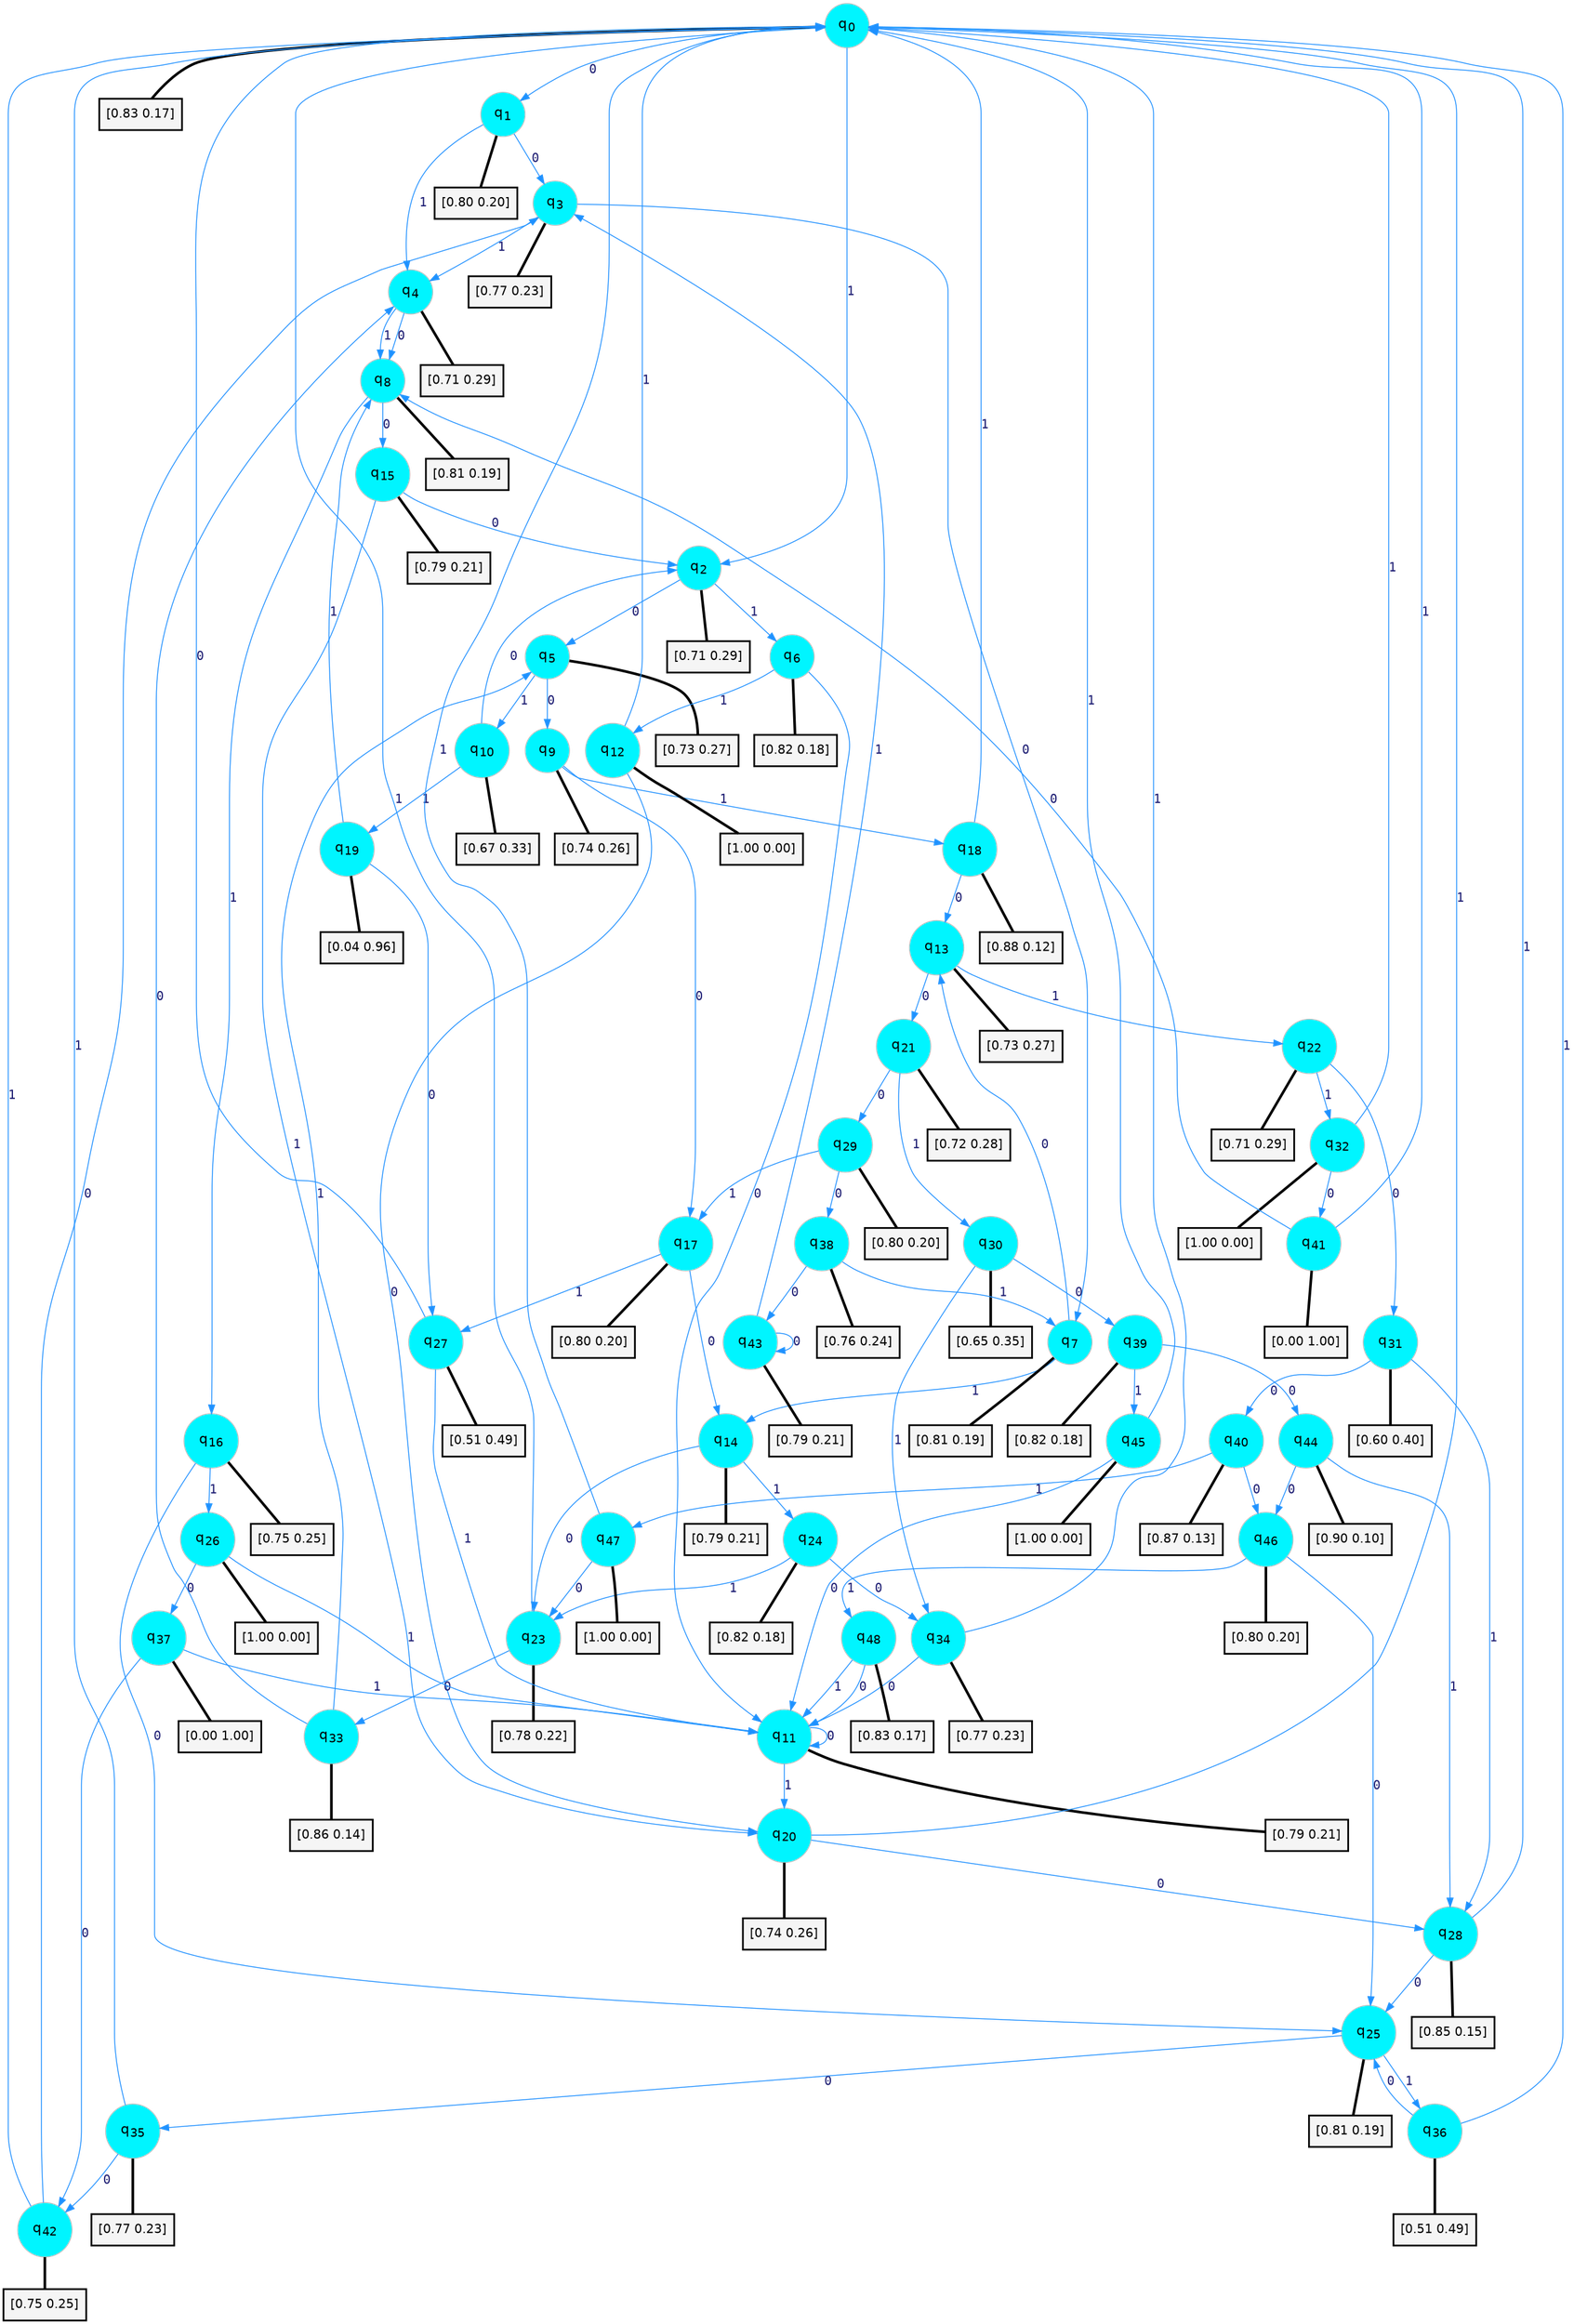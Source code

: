 digraph G {
graph [
bgcolor=transparent, dpi=300, rankdir=TD, size="40,25"];
node [
color=gray, fillcolor=turquoise1, fontcolor=black, fontname=Helvetica, fontsize=16, fontweight=bold, shape=circle, style=filled];
edge [
arrowsize=1, color=dodgerblue1, fontcolor=midnightblue, fontname=courier, fontweight=bold, penwidth=1, style=solid, weight=20];
0[label=<q<SUB>0</SUB>>];
1[label=<q<SUB>1</SUB>>];
2[label=<q<SUB>2</SUB>>];
3[label=<q<SUB>3</SUB>>];
4[label=<q<SUB>4</SUB>>];
5[label=<q<SUB>5</SUB>>];
6[label=<q<SUB>6</SUB>>];
7[label=<q<SUB>7</SUB>>];
8[label=<q<SUB>8</SUB>>];
9[label=<q<SUB>9</SUB>>];
10[label=<q<SUB>10</SUB>>];
11[label=<q<SUB>11</SUB>>];
12[label=<q<SUB>12</SUB>>];
13[label=<q<SUB>13</SUB>>];
14[label=<q<SUB>14</SUB>>];
15[label=<q<SUB>15</SUB>>];
16[label=<q<SUB>16</SUB>>];
17[label=<q<SUB>17</SUB>>];
18[label=<q<SUB>18</SUB>>];
19[label=<q<SUB>19</SUB>>];
20[label=<q<SUB>20</SUB>>];
21[label=<q<SUB>21</SUB>>];
22[label=<q<SUB>22</SUB>>];
23[label=<q<SUB>23</SUB>>];
24[label=<q<SUB>24</SUB>>];
25[label=<q<SUB>25</SUB>>];
26[label=<q<SUB>26</SUB>>];
27[label=<q<SUB>27</SUB>>];
28[label=<q<SUB>28</SUB>>];
29[label=<q<SUB>29</SUB>>];
30[label=<q<SUB>30</SUB>>];
31[label=<q<SUB>31</SUB>>];
32[label=<q<SUB>32</SUB>>];
33[label=<q<SUB>33</SUB>>];
34[label=<q<SUB>34</SUB>>];
35[label=<q<SUB>35</SUB>>];
36[label=<q<SUB>36</SUB>>];
37[label=<q<SUB>37</SUB>>];
38[label=<q<SUB>38</SUB>>];
39[label=<q<SUB>39</SUB>>];
40[label=<q<SUB>40</SUB>>];
41[label=<q<SUB>41</SUB>>];
42[label=<q<SUB>42</SUB>>];
43[label=<q<SUB>43</SUB>>];
44[label=<q<SUB>44</SUB>>];
45[label=<q<SUB>45</SUB>>];
46[label=<q<SUB>46</SUB>>];
47[label=<q<SUB>47</SUB>>];
48[label=<q<SUB>48</SUB>>];
49[label="[0.83 0.17]", shape=box,fontcolor=black, fontname=Helvetica, fontsize=14, penwidth=2, fillcolor=whitesmoke,color=black];
50[label="[0.80 0.20]", shape=box,fontcolor=black, fontname=Helvetica, fontsize=14, penwidth=2, fillcolor=whitesmoke,color=black];
51[label="[0.71 0.29]", shape=box,fontcolor=black, fontname=Helvetica, fontsize=14, penwidth=2, fillcolor=whitesmoke,color=black];
52[label="[0.77 0.23]", shape=box,fontcolor=black, fontname=Helvetica, fontsize=14, penwidth=2, fillcolor=whitesmoke,color=black];
53[label="[0.71 0.29]", shape=box,fontcolor=black, fontname=Helvetica, fontsize=14, penwidth=2, fillcolor=whitesmoke,color=black];
54[label="[0.73 0.27]", shape=box,fontcolor=black, fontname=Helvetica, fontsize=14, penwidth=2, fillcolor=whitesmoke,color=black];
55[label="[0.82 0.18]", shape=box,fontcolor=black, fontname=Helvetica, fontsize=14, penwidth=2, fillcolor=whitesmoke,color=black];
56[label="[0.81 0.19]", shape=box,fontcolor=black, fontname=Helvetica, fontsize=14, penwidth=2, fillcolor=whitesmoke,color=black];
57[label="[0.81 0.19]", shape=box,fontcolor=black, fontname=Helvetica, fontsize=14, penwidth=2, fillcolor=whitesmoke,color=black];
58[label="[0.74 0.26]", shape=box,fontcolor=black, fontname=Helvetica, fontsize=14, penwidth=2, fillcolor=whitesmoke,color=black];
59[label="[0.67 0.33]", shape=box,fontcolor=black, fontname=Helvetica, fontsize=14, penwidth=2, fillcolor=whitesmoke,color=black];
60[label="[0.79 0.21]", shape=box,fontcolor=black, fontname=Helvetica, fontsize=14, penwidth=2, fillcolor=whitesmoke,color=black];
61[label="[1.00 0.00]", shape=box,fontcolor=black, fontname=Helvetica, fontsize=14, penwidth=2, fillcolor=whitesmoke,color=black];
62[label="[0.73 0.27]", shape=box,fontcolor=black, fontname=Helvetica, fontsize=14, penwidth=2, fillcolor=whitesmoke,color=black];
63[label="[0.79 0.21]", shape=box,fontcolor=black, fontname=Helvetica, fontsize=14, penwidth=2, fillcolor=whitesmoke,color=black];
64[label="[0.79 0.21]", shape=box,fontcolor=black, fontname=Helvetica, fontsize=14, penwidth=2, fillcolor=whitesmoke,color=black];
65[label="[0.75 0.25]", shape=box,fontcolor=black, fontname=Helvetica, fontsize=14, penwidth=2, fillcolor=whitesmoke,color=black];
66[label="[0.80 0.20]", shape=box,fontcolor=black, fontname=Helvetica, fontsize=14, penwidth=2, fillcolor=whitesmoke,color=black];
67[label="[0.88 0.12]", shape=box,fontcolor=black, fontname=Helvetica, fontsize=14, penwidth=2, fillcolor=whitesmoke,color=black];
68[label="[0.04 0.96]", shape=box,fontcolor=black, fontname=Helvetica, fontsize=14, penwidth=2, fillcolor=whitesmoke,color=black];
69[label="[0.74 0.26]", shape=box,fontcolor=black, fontname=Helvetica, fontsize=14, penwidth=2, fillcolor=whitesmoke,color=black];
70[label="[0.72 0.28]", shape=box,fontcolor=black, fontname=Helvetica, fontsize=14, penwidth=2, fillcolor=whitesmoke,color=black];
71[label="[0.71 0.29]", shape=box,fontcolor=black, fontname=Helvetica, fontsize=14, penwidth=2, fillcolor=whitesmoke,color=black];
72[label="[0.78 0.22]", shape=box,fontcolor=black, fontname=Helvetica, fontsize=14, penwidth=2, fillcolor=whitesmoke,color=black];
73[label="[0.82 0.18]", shape=box,fontcolor=black, fontname=Helvetica, fontsize=14, penwidth=2, fillcolor=whitesmoke,color=black];
74[label="[0.81 0.19]", shape=box,fontcolor=black, fontname=Helvetica, fontsize=14, penwidth=2, fillcolor=whitesmoke,color=black];
75[label="[1.00 0.00]", shape=box,fontcolor=black, fontname=Helvetica, fontsize=14, penwidth=2, fillcolor=whitesmoke,color=black];
76[label="[0.51 0.49]", shape=box,fontcolor=black, fontname=Helvetica, fontsize=14, penwidth=2, fillcolor=whitesmoke,color=black];
77[label="[0.85 0.15]", shape=box,fontcolor=black, fontname=Helvetica, fontsize=14, penwidth=2, fillcolor=whitesmoke,color=black];
78[label="[0.80 0.20]", shape=box,fontcolor=black, fontname=Helvetica, fontsize=14, penwidth=2, fillcolor=whitesmoke,color=black];
79[label="[0.65 0.35]", shape=box,fontcolor=black, fontname=Helvetica, fontsize=14, penwidth=2, fillcolor=whitesmoke,color=black];
80[label="[0.60 0.40]", shape=box,fontcolor=black, fontname=Helvetica, fontsize=14, penwidth=2, fillcolor=whitesmoke,color=black];
81[label="[1.00 0.00]", shape=box,fontcolor=black, fontname=Helvetica, fontsize=14, penwidth=2, fillcolor=whitesmoke,color=black];
82[label="[0.86 0.14]", shape=box,fontcolor=black, fontname=Helvetica, fontsize=14, penwidth=2, fillcolor=whitesmoke,color=black];
83[label="[0.77 0.23]", shape=box,fontcolor=black, fontname=Helvetica, fontsize=14, penwidth=2, fillcolor=whitesmoke,color=black];
84[label="[0.77 0.23]", shape=box,fontcolor=black, fontname=Helvetica, fontsize=14, penwidth=2, fillcolor=whitesmoke,color=black];
85[label="[0.51 0.49]", shape=box,fontcolor=black, fontname=Helvetica, fontsize=14, penwidth=2, fillcolor=whitesmoke,color=black];
86[label="[0.00 1.00]", shape=box,fontcolor=black, fontname=Helvetica, fontsize=14, penwidth=2, fillcolor=whitesmoke,color=black];
87[label="[0.76 0.24]", shape=box,fontcolor=black, fontname=Helvetica, fontsize=14, penwidth=2, fillcolor=whitesmoke,color=black];
88[label="[0.82 0.18]", shape=box,fontcolor=black, fontname=Helvetica, fontsize=14, penwidth=2, fillcolor=whitesmoke,color=black];
89[label="[0.87 0.13]", shape=box,fontcolor=black, fontname=Helvetica, fontsize=14, penwidth=2, fillcolor=whitesmoke,color=black];
90[label="[0.00 1.00]", shape=box,fontcolor=black, fontname=Helvetica, fontsize=14, penwidth=2, fillcolor=whitesmoke,color=black];
91[label="[0.75 0.25]", shape=box,fontcolor=black, fontname=Helvetica, fontsize=14, penwidth=2, fillcolor=whitesmoke,color=black];
92[label="[0.79 0.21]", shape=box,fontcolor=black, fontname=Helvetica, fontsize=14, penwidth=2, fillcolor=whitesmoke,color=black];
93[label="[0.90 0.10]", shape=box,fontcolor=black, fontname=Helvetica, fontsize=14, penwidth=2, fillcolor=whitesmoke,color=black];
94[label="[1.00 0.00]", shape=box,fontcolor=black, fontname=Helvetica, fontsize=14, penwidth=2, fillcolor=whitesmoke,color=black];
95[label="[0.80 0.20]", shape=box,fontcolor=black, fontname=Helvetica, fontsize=14, penwidth=2, fillcolor=whitesmoke,color=black];
96[label="[1.00 0.00]", shape=box,fontcolor=black, fontname=Helvetica, fontsize=14, penwidth=2, fillcolor=whitesmoke,color=black];
97[label="[0.83 0.17]", shape=box,fontcolor=black, fontname=Helvetica, fontsize=14, penwidth=2, fillcolor=whitesmoke,color=black];
0->1 [label=0];
0->2 [label=1];
0->49 [arrowhead=none, penwidth=3,color=black];
1->3 [label=0];
1->4 [label=1];
1->50 [arrowhead=none, penwidth=3,color=black];
2->5 [label=0];
2->6 [label=1];
2->51 [arrowhead=none, penwidth=3,color=black];
3->7 [label=0];
3->4 [label=1];
3->52 [arrowhead=none, penwidth=3,color=black];
4->8 [label=0];
4->8 [label=1];
4->53 [arrowhead=none, penwidth=3,color=black];
5->9 [label=0];
5->10 [label=1];
5->54 [arrowhead=none, penwidth=3,color=black];
6->11 [label=0];
6->12 [label=1];
6->55 [arrowhead=none, penwidth=3,color=black];
7->13 [label=0];
7->14 [label=1];
7->56 [arrowhead=none, penwidth=3,color=black];
8->15 [label=0];
8->16 [label=1];
8->57 [arrowhead=none, penwidth=3,color=black];
9->17 [label=0];
9->18 [label=1];
9->58 [arrowhead=none, penwidth=3,color=black];
10->2 [label=0];
10->19 [label=1];
10->59 [arrowhead=none, penwidth=3,color=black];
11->11 [label=0];
11->20 [label=1];
11->60 [arrowhead=none, penwidth=3,color=black];
12->20 [label=0];
12->0 [label=1];
12->61 [arrowhead=none, penwidth=3,color=black];
13->21 [label=0];
13->22 [label=1];
13->62 [arrowhead=none, penwidth=3,color=black];
14->23 [label=0];
14->24 [label=1];
14->63 [arrowhead=none, penwidth=3,color=black];
15->2 [label=0];
15->20 [label=1];
15->64 [arrowhead=none, penwidth=3,color=black];
16->25 [label=0];
16->26 [label=1];
16->65 [arrowhead=none, penwidth=3,color=black];
17->14 [label=0];
17->27 [label=1];
17->66 [arrowhead=none, penwidth=3,color=black];
18->13 [label=0];
18->0 [label=1];
18->67 [arrowhead=none, penwidth=3,color=black];
19->27 [label=0];
19->8 [label=1];
19->68 [arrowhead=none, penwidth=3,color=black];
20->28 [label=0];
20->0 [label=1];
20->69 [arrowhead=none, penwidth=3,color=black];
21->29 [label=0];
21->30 [label=1];
21->70 [arrowhead=none, penwidth=3,color=black];
22->31 [label=0];
22->32 [label=1];
22->71 [arrowhead=none, penwidth=3,color=black];
23->33 [label=0];
23->0 [label=1];
23->72 [arrowhead=none, penwidth=3,color=black];
24->34 [label=0];
24->23 [label=1];
24->73 [arrowhead=none, penwidth=3,color=black];
25->35 [label=0];
25->36 [label=1];
25->74 [arrowhead=none, penwidth=3,color=black];
26->37 [label=0];
26->11 [label=1];
26->75 [arrowhead=none, penwidth=3,color=black];
27->0 [label=0];
27->11 [label=1];
27->76 [arrowhead=none, penwidth=3,color=black];
28->25 [label=0];
28->0 [label=1];
28->77 [arrowhead=none, penwidth=3,color=black];
29->38 [label=0];
29->17 [label=1];
29->78 [arrowhead=none, penwidth=3,color=black];
30->39 [label=0];
30->34 [label=1];
30->79 [arrowhead=none, penwidth=3,color=black];
31->40 [label=0];
31->28 [label=1];
31->80 [arrowhead=none, penwidth=3,color=black];
32->41 [label=0];
32->0 [label=1];
32->81 [arrowhead=none, penwidth=3,color=black];
33->4 [label=0];
33->5 [label=1];
33->82 [arrowhead=none, penwidth=3,color=black];
34->11 [label=0];
34->0 [label=1];
34->83 [arrowhead=none, penwidth=3,color=black];
35->42 [label=0];
35->0 [label=1];
35->84 [arrowhead=none, penwidth=3,color=black];
36->25 [label=0];
36->0 [label=1];
36->85 [arrowhead=none, penwidth=3,color=black];
37->42 [label=0];
37->11 [label=1];
37->86 [arrowhead=none, penwidth=3,color=black];
38->43 [label=0];
38->7 [label=1];
38->87 [arrowhead=none, penwidth=3,color=black];
39->44 [label=0];
39->45 [label=1];
39->88 [arrowhead=none, penwidth=3,color=black];
40->46 [label=0];
40->47 [label=1];
40->89 [arrowhead=none, penwidth=3,color=black];
41->8 [label=0];
41->0 [label=1];
41->90 [arrowhead=none, penwidth=3,color=black];
42->3 [label=0];
42->0 [label=1];
42->91 [arrowhead=none, penwidth=3,color=black];
43->43 [label=0];
43->3 [label=1];
43->92 [arrowhead=none, penwidth=3,color=black];
44->46 [label=0];
44->28 [label=1];
44->93 [arrowhead=none, penwidth=3,color=black];
45->11 [label=0];
45->0 [label=1];
45->94 [arrowhead=none, penwidth=3,color=black];
46->25 [label=0];
46->48 [label=1];
46->95 [arrowhead=none, penwidth=3,color=black];
47->23 [label=0];
47->0 [label=1];
47->96 [arrowhead=none, penwidth=3,color=black];
48->11 [label=0];
48->11 [label=1];
48->97 [arrowhead=none, penwidth=3,color=black];
}
